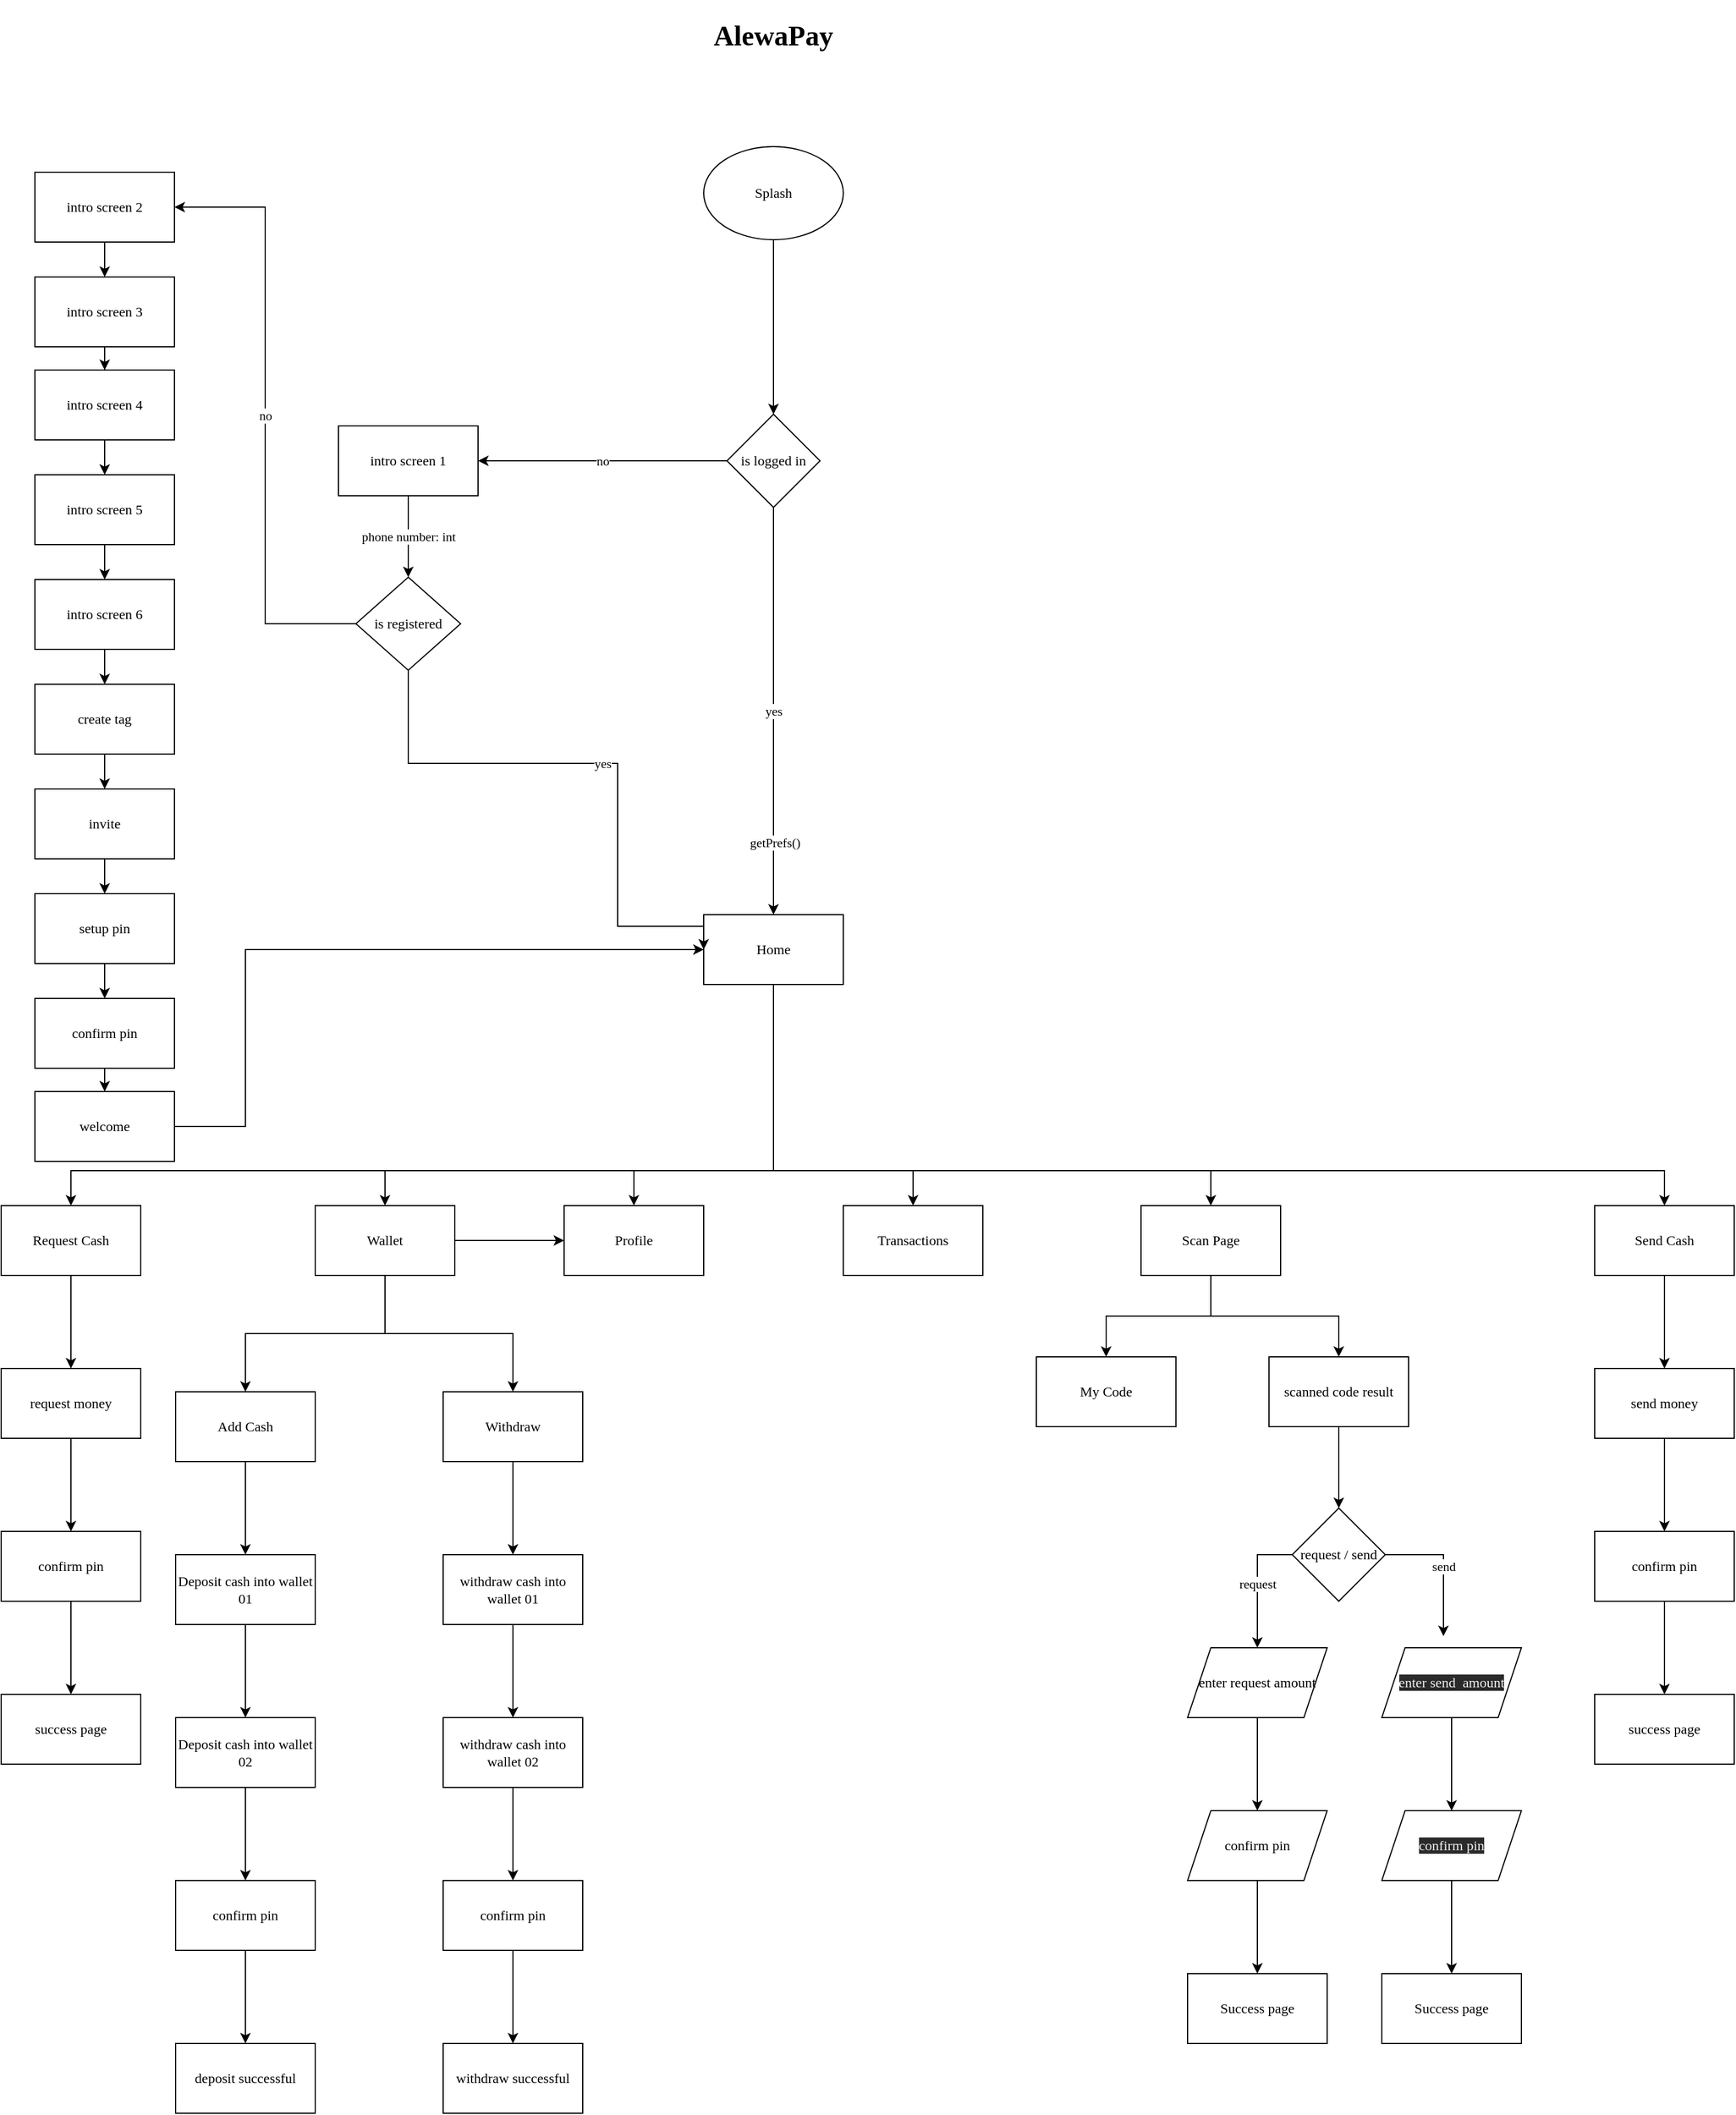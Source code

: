 <mxfile version="15.7.4" type="github">
  <diagram id="QqV_xGDiygs1yG8eiCDC" name="Page-1">
    <mxGraphModel dx="2404" dy="1122" grid="1" gridSize="10" guides="1" tooltips="1" connect="1" arrows="1" fold="1" page="1" pageScale="1" pageWidth="827" pageHeight="1169" background="none" math="0" shadow="0">
      <root>
        <mxCell id="0" />
        <mxCell id="1" parent="0" />
        <mxCell id="-ig2qusyZob2JXvE5IdV-1" value="&lt;h1&gt;&lt;font face=&quot;Poppins&quot; data-font-src=&quot;https://fonts.googleapis.com/css?family=Poppins&quot;&gt;AlewaPay&lt;/font&gt;&lt;/h1&gt;" style="text;html=1;strokeColor=none;fillColor=none;align=center;verticalAlign=middle;whiteSpace=wrap;rounded=0;" vertex="1" parent="1">
          <mxGeometry x="384" y="30" width="60" height="30" as="geometry" />
        </mxCell>
        <mxCell id="-ig2qusyZob2JXvE5IdV-4" style="edgeStyle=orthogonalEdgeStyle;rounded=0;orthogonalLoop=1;jettySize=auto;html=1;entryX=0.5;entryY=0;entryDx=0;entryDy=0;fontFamily=Verdana;" edge="1" parent="1" source="-ig2qusyZob2JXvE5IdV-2" target="-ig2qusyZob2JXvE5IdV-3">
          <mxGeometry relative="1" as="geometry" />
        </mxCell>
        <mxCell id="-ig2qusyZob2JXvE5IdV-2" value="Splash" style="ellipse;whiteSpace=wrap;html=1;fontFamily=Verdana;" vertex="1" parent="1">
          <mxGeometry x="354" y="140" width="120" height="80" as="geometry" />
        </mxCell>
        <mxCell id="-ig2qusyZob2JXvE5IdV-6" value="yes" style="edgeStyle=orthogonalEdgeStyle;rounded=0;orthogonalLoop=1;jettySize=auto;html=1;fontFamily=Verdana;" edge="1" parent="1" source="-ig2qusyZob2JXvE5IdV-3" target="-ig2qusyZob2JXvE5IdV-5">
          <mxGeometry relative="1" as="geometry" />
        </mxCell>
        <mxCell id="-ig2qusyZob2JXvE5IdV-39" value="getPrefs()" style="edgeLabel;html=1;align=center;verticalAlign=middle;resizable=0;points=[];fontFamily=Verdana;" vertex="1" connectable="0" parent="-ig2qusyZob2JXvE5IdV-6">
          <mxGeometry x="0.646" y="1" relative="1" as="geometry">
            <mxPoint as="offset" />
          </mxGeometry>
        </mxCell>
        <mxCell id="-ig2qusyZob2JXvE5IdV-8" value="no" style="edgeStyle=orthogonalEdgeStyle;rounded=0;orthogonalLoop=1;jettySize=auto;html=1;fontFamily=Verdana;" edge="1" parent="1" source="-ig2qusyZob2JXvE5IdV-3" target="-ig2qusyZob2JXvE5IdV-7">
          <mxGeometry relative="1" as="geometry" />
        </mxCell>
        <mxCell id="-ig2qusyZob2JXvE5IdV-3" value="is logged in" style="rhombus;whiteSpace=wrap;html=1;fontFamily=Verdana;" vertex="1" parent="1">
          <mxGeometry x="374" y="370" width="80" height="80" as="geometry" />
        </mxCell>
        <mxCell id="-ig2qusyZob2JXvE5IdV-48" style="edgeStyle=orthogonalEdgeStyle;rounded=0;orthogonalLoop=1;jettySize=auto;html=1;entryX=0.5;entryY=0;entryDx=0;entryDy=0;fontFamily=Verdana;" edge="1" parent="1" source="-ig2qusyZob2JXvE5IdV-5" target="-ig2qusyZob2JXvE5IdV-42">
          <mxGeometry relative="1" as="geometry">
            <Array as="points">
              <mxPoint x="414" y="1020" />
              <mxPoint x="1180" y="1020" />
            </Array>
          </mxGeometry>
        </mxCell>
        <mxCell id="-ig2qusyZob2JXvE5IdV-49" style="edgeStyle=orthogonalEdgeStyle;rounded=0;orthogonalLoop=1;jettySize=auto;html=1;entryX=0.5;entryY=0;entryDx=0;entryDy=0;fontFamily=Verdana;" edge="1" parent="1" source="-ig2qusyZob2JXvE5IdV-5" target="-ig2qusyZob2JXvE5IdV-35">
          <mxGeometry relative="1" as="geometry">
            <Array as="points">
              <mxPoint x="414" y="1020" />
              <mxPoint x="790" y="1020" />
            </Array>
          </mxGeometry>
        </mxCell>
        <mxCell id="-ig2qusyZob2JXvE5IdV-50" style="edgeStyle=orthogonalEdgeStyle;rounded=0;orthogonalLoop=1;jettySize=auto;html=1;fontFamily=Verdana;" edge="1" parent="1" source="-ig2qusyZob2JXvE5IdV-5" target="-ig2qusyZob2JXvE5IdV-34">
          <mxGeometry relative="1" as="geometry">
            <Array as="points">
              <mxPoint x="414" y="1020" />
              <mxPoint x="534" y="1020" />
            </Array>
          </mxGeometry>
        </mxCell>
        <mxCell id="-ig2qusyZob2JXvE5IdV-51" style="edgeStyle=orthogonalEdgeStyle;rounded=0;orthogonalLoop=1;jettySize=auto;html=1;fontFamily=Verdana;" edge="1" parent="1" source="-ig2qusyZob2JXvE5IdV-5" target="-ig2qusyZob2JXvE5IdV-36">
          <mxGeometry relative="1" as="geometry">
            <Array as="points">
              <mxPoint x="414" y="1020" />
              <mxPoint x="294" y="1020" />
            </Array>
          </mxGeometry>
        </mxCell>
        <mxCell id="-ig2qusyZob2JXvE5IdV-52" style="edgeStyle=orthogonalEdgeStyle;rounded=0;orthogonalLoop=1;jettySize=auto;html=1;entryX=0.5;entryY=0;entryDx=0;entryDy=0;fontFamily=Verdana;" edge="1" parent="1" source="-ig2qusyZob2JXvE5IdV-5" target="-ig2qusyZob2JXvE5IdV-33">
          <mxGeometry relative="1" as="geometry">
            <Array as="points">
              <mxPoint x="414" y="1020" />
              <mxPoint x="80" y="1020" />
            </Array>
          </mxGeometry>
        </mxCell>
        <mxCell id="-ig2qusyZob2JXvE5IdV-53" style="edgeStyle=orthogonalEdgeStyle;rounded=0;orthogonalLoop=1;jettySize=auto;html=1;entryX=0.5;entryY=0;entryDx=0;entryDy=0;fontFamily=Verdana;" edge="1" parent="1" source="-ig2qusyZob2JXvE5IdV-5" target="-ig2qusyZob2JXvE5IdV-43">
          <mxGeometry relative="1" as="geometry">
            <Array as="points">
              <mxPoint x="414" y="1020" />
              <mxPoint x="-190" y="1020" />
            </Array>
          </mxGeometry>
        </mxCell>
        <mxCell id="-ig2qusyZob2JXvE5IdV-5" value="Home" style="rounded=0;whiteSpace=wrap;html=1;fontFamily=Verdana;" vertex="1" parent="1">
          <mxGeometry x="354" y="800" width="120" height="60" as="geometry" />
        </mxCell>
        <mxCell id="-ig2qusyZob2JXvE5IdV-10" value="phone number: int" style="edgeStyle=orthogonalEdgeStyle;rounded=0;orthogonalLoop=1;jettySize=auto;html=1;fontFamily=Verdana;" edge="1" parent="1" source="-ig2qusyZob2JXvE5IdV-7" target="-ig2qusyZob2JXvE5IdV-9">
          <mxGeometry relative="1" as="geometry" />
        </mxCell>
        <mxCell id="-ig2qusyZob2JXvE5IdV-7" value="intro screen 1" style="rounded=0;whiteSpace=wrap;html=1;fontFamily=Verdana;" vertex="1" parent="1">
          <mxGeometry x="40" y="380" width="120" height="60" as="geometry" />
        </mxCell>
        <mxCell id="-ig2qusyZob2JXvE5IdV-11" value="yes" style="edgeStyle=orthogonalEdgeStyle;rounded=0;orthogonalLoop=1;jettySize=auto;html=1;entryX=0;entryY=0.5;entryDx=0;entryDy=0;fontFamily=Verdana;" edge="1" parent="1" source="-ig2qusyZob2JXvE5IdV-9" target="-ig2qusyZob2JXvE5IdV-5">
          <mxGeometry relative="1" as="geometry">
            <Array as="points">
              <mxPoint x="100" y="670" />
              <mxPoint x="280" y="670" />
              <mxPoint x="280" y="810" />
              <mxPoint x="354" y="810" />
            </Array>
          </mxGeometry>
        </mxCell>
        <mxCell id="-ig2qusyZob2JXvE5IdV-22" value="no" style="edgeStyle=orthogonalEdgeStyle;rounded=0;orthogonalLoop=1;jettySize=auto;html=1;entryX=1;entryY=0.5;entryDx=0;entryDy=0;fontFamily=Verdana;" edge="1" parent="1" source="-ig2qusyZob2JXvE5IdV-9" target="-ig2qusyZob2JXvE5IdV-12">
          <mxGeometry relative="1" as="geometry" />
        </mxCell>
        <mxCell id="-ig2qusyZob2JXvE5IdV-9" value="is registered" style="rhombus;whiteSpace=wrap;html=1;rounded=0;fontFamily=Verdana;" vertex="1" parent="1">
          <mxGeometry x="55" y="510" width="90" height="80" as="geometry" />
        </mxCell>
        <mxCell id="-ig2qusyZob2JXvE5IdV-23" style="edgeStyle=orthogonalEdgeStyle;rounded=0;orthogonalLoop=1;jettySize=auto;html=1;entryX=0.5;entryY=0;entryDx=0;entryDy=0;fontFamily=Verdana;" edge="1" parent="1" source="-ig2qusyZob2JXvE5IdV-12" target="-ig2qusyZob2JXvE5IdV-13">
          <mxGeometry relative="1" as="geometry" />
        </mxCell>
        <mxCell id="-ig2qusyZob2JXvE5IdV-12" value="intro screen 2" style="rounded=0;whiteSpace=wrap;html=1;fontFamily=Verdana;" vertex="1" parent="1">
          <mxGeometry x="-221" y="162" width="120" height="60" as="geometry" />
        </mxCell>
        <mxCell id="-ig2qusyZob2JXvE5IdV-24" style="edgeStyle=orthogonalEdgeStyle;rounded=0;orthogonalLoop=1;jettySize=auto;html=1;fontFamily=Verdana;" edge="1" parent="1" source="-ig2qusyZob2JXvE5IdV-13" target="-ig2qusyZob2JXvE5IdV-14">
          <mxGeometry relative="1" as="geometry" />
        </mxCell>
        <mxCell id="-ig2qusyZob2JXvE5IdV-13" value="intro screen 3" style="rounded=0;whiteSpace=wrap;html=1;fontFamily=Verdana;" vertex="1" parent="1">
          <mxGeometry x="-221" y="252" width="120" height="60" as="geometry" />
        </mxCell>
        <mxCell id="-ig2qusyZob2JXvE5IdV-25" style="edgeStyle=orthogonalEdgeStyle;rounded=0;orthogonalLoop=1;jettySize=auto;html=1;fontFamily=Verdana;" edge="1" parent="1" source="-ig2qusyZob2JXvE5IdV-14" target="-ig2qusyZob2JXvE5IdV-15">
          <mxGeometry relative="1" as="geometry" />
        </mxCell>
        <mxCell id="-ig2qusyZob2JXvE5IdV-14" value="intro screen 4" style="rounded=0;whiteSpace=wrap;html=1;fontFamily=Verdana;" vertex="1" parent="1">
          <mxGeometry x="-221" y="332" width="120" height="60" as="geometry" />
        </mxCell>
        <mxCell id="-ig2qusyZob2JXvE5IdV-26" style="edgeStyle=orthogonalEdgeStyle;rounded=0;orthogonalLoop=1;jettySize=auto;html=1;fontFamily=Verdana;" edge="1" parent="1" source="-ig2qusyZob2JXvE5IdV-15" target="-ig2qusyZob2JXvE5IdV-16">
          <mxGeometry relative="1" as="geometry" />
        </mxCell>
        <mxCell id="-ig2qusyZob2JXvE5IdV-15" value="intro screen 5" style="rounded=0;whiteSpace=wrap;html=1;fontFamily=Verdana;" vertex="1" parent="1">
          <mxGeometry x="-221" y="422" width="120" height="60" as="geometry" />
        </mxCell>
        <mxCell id="-ig2qusyZob2JXvE5IdV-27" style="edgeStyle=orthogonalEdgeStyle;rounded=0;orthogonalLoop=1;jettySize=auto;html=1;fontFamily=Verdana;" edge="1" parent="1" source="-ig2qusyZob2JXvE5IdV-16" target="-ig2qusyZob2JXvE5IdV-17">
          <mxGeometry relative="1" as="geometry" />
        </mxCell>
        <mxCell id="-ig2qusyZob2JXvE5IdV-16" value="intro screen 6" style="rounded=0;whiteSpace=wrap;html=1;fontFamily=Verdana;" vertex="1" parent="1">
          <mxGeometry x="-221" y="512" width="120" height="60" as="geometry" />
        </mxCell>
        <mxCell id="-ig2qusyZob2JXvE5IdV-28" style="edgeStyle=orthogonalEdgeStyle;rounded=0;orthogonalLoop=1;jettySize=auto;html=1;fontFamily=Verdana;" edge="1" parent="1" source="-ig2qusyZob2JXvE5IdV-17" target="-ig2qusyZob2JXvE5IdV-18">
          <mxGeometry relative="1" as="geometry" />
        </mxCell>
        <mxCell id="-ig2qusyZob2JXvE5IdV-17" value="create tag" style="rounded=0;whiteSpace=wrap;html=1;fontFamily=Verdana;" vertex="1" parent="1">
          <mxGeometry x="-221" y="602" width="120" height="60" as="geometry" />
        </mxCell>
        <mxCell id="-ig2qusyZob2JXvE5IdV-29" style="edgeStyle=orthogonalEdgeStyle;rounded=0;orthogonalLoop=1;jettySize=auto;html=1;fontFamily=Verdana;" edge="1" parent="1" source="-ig2qusyZob2JXvE5IdV-18" target="-ig2qusyZob2JXvE5IdV-19">
          <mxGeometry relative="1" as="geometry" />
        </mxCell>
        <mxCell id="-ig2qusyZob2JXvE5IdV-18" value="invite" style="rounded=0;whiteSpace=wrap;html=1;fontFamily=Verdana;" vertex="1" parent="1">
          <mxGeometry x="-221" y="692" width="120" height="60" as="geometry" />
        </mxCell>
        <mxCell id="-ig2qusyZob2JXvE5IdV-30" style="edgeStyle=orthogonalEdgeStyle;rounded=0;orthogonalLoop=1;jettySize=auto;html=1;fontFamily=Verdana;" edge="1" parent="1" source="-ig2qusyZob2JXvE5IdV-19" target="-ig2qusyZob2JXvE5IdV-20">
          <mxGeometry relative="1" as="geometry" />
        </mxCell>
        <mxCell id="-ig2qusyZob2JXvE5IdV-19" value="setup pin" style="rounded=0;whiteSpace=wrap;html=1;fontFamily=Verdana;" vertex="1" parent="1">
          <mxGeometry x="-221" y="782" width="120" height="60" as="geometry" />
        </mxCell>
        <mxCell id="-ig2qusyZob2JXvE5IdV-31" style="edgeStyle=orthogonalEdgeStyle;rounded=0;orthogonalLoop=1;jettySize=auto;html=1;fontFamily=Verdana;" edge="1" parent="1" source="-ig2qusyZob2JXvE5IdV-20" target="-ig2qusyZob2JXvE5IdV-21">
          <mxGeometry relative="1" as="geometry" />
        </mxCell>
        <mxCell id="-ig2qusyZob2JXvE5IdV-20" value="confirm pin" style="rounded=0;whiteSpace=wrap;html=1;fontFamily=Verdana;" vertex="1" parent="1">
          <mxGeometry x="-221" y="872" width="120" height="60" as="geometry" />
        </mxCell>
        <mxCell id="-ig2qusyZob2JXvE5IdV-32" style="edgeStyle=orthogonalEdgeStyle;rounded=0;orthogonalLoop=1;jettySize=auto;html=1;entryX=0;entryY=0.5;entryDx=0;entryDy=0;fontFamily=Verdana;" edge="1" parent="1" source="-ig2qusyZob2JXvE5IdV-21" target="-ig2qusyZob2JXvE5IdV-5">
          <mxGeometry relative="1" as="geometry">
            <Array as="points">
              <mxPoint x="-40" y="982" />
              <mxPoint x="-40" y="830" />
            </Array>
          </mxGeometry>
        </mxCell>
        <mxCell id="-ig2qusyZob2JXvE5IdV-21" value="welcome" style="rounded=0;whiteSpace=wrap;html=1;fontFamily=Verdana;" vertex="1" parent="1">
          <mxGeometry x="-221" y="952" width="120" height="60" as="geometry" />
        </mxCell>
        <mxCell id="-ig2qusyZob2JXvE5IdV-44" style="edgeStyle=orthogonalEdgeStyle;rounded=0;orthogonalLoop=1;jettySize=auto;html=1;fontFamily=Verdana;" edge="1" parent="1" source="-ig2qusyZob2JXvE5IdV-33" target="-ig2qusyZob2JXvE5IdV-40">
          <mxGeometry relative="1" as="geometry" />
        </mxCell>
        <mxCell id="-ig2qusyZob2JXvE5IdV-45" style="edgeStyle=orthogonalEdgeStyle;rounded=0;orthogonalLoop=1;jettySize=auto;html=1;fontFamily=Verdana;" edge="1" parent="1" source="-ig2qusyZob2JXvE5IdV-33" target="-ig2qusyZob2JXvE5IdV-41">
          <mxGeometry relative="1" as="geometry" />
        </mxCell>
        <mxCell id="-ig2qusyZob2JXvE5IdV-108" style="edgeStyle=orthogonalEdgeStyle;rounded=0;orthogonalLoop=1;jettySize=auto;html=1;fontFamily=Verdana;" edge="1" parent="1" source="-ig2qusyZob2JXvE5IdV-33" target="-ig2qusyZob2JXvE5IdV-36">
          <mxGeometry relative="1" as="geometry" />
        </mxCell>
        <mxCell id="-ig2qusyZob2JXvE5IdV-33" value="Wallet" style="rounded=0;whiteSpace=wrap;html=1;fontFamily=Verdana;" vertex="1" parent="1">
          <mxGeometry x="20" y="1050" width="120" height="60" as="geometry" />
        </mxCell>
        <mxCell id="-ig2qusyZob2JXvE5IdV-34" value="Transactions" style="rounded=0;whiteSpace=wrap;html=1;fontFamily=Verdana;" vertex="1" parent="1">
          <mxGeometry x="474" y="1050" width="120" height="60" as="geometry" />
        </mxCell>
        <mxCell id="-ig2qusyZob2JXvE5IdV-83" value="" style="edgeStyle=orthogonalEdgeStyle;rounded=0;orthogonalLoop=1;jettySize=auto;html=1;fontFamily=Verdana;" edge="1" parent="1" source="-ig2qusyZob2JXvE5IdV-35" target="-ig2qusyZob2JXvE5IdV-82">
          <mxGeometry relative="1" as="geometry" />
        </mxCell>
        <mxCell id="-ig2qusyZob2JXvE5IdV-107" style="edgeStyle=orthogonalEdgeStyle;rounded=0;orthogonalLoop=1;jettySize=auto;html=1;fontFamily=Verdana;" edge="1" parent="1" source="-ig2qusyZob2JXvE5IdV-35" target="-ig2qusyZob2JXvE5IdV-106">
          <mxGeometry relative="1" as="geometry" />
        </mxCell>
        <mxCell id="-ig2qusyZob2JXvE5IdV-35" value="Scan Page" style="rounded=0;whiteSpace=wrap;html=1;fontFamily=Verdana;" vertex="1" parent="1">
          <mxGeometry x="730" y="1050" width="120" height="60" as="geometry" />
        </mxCell>
        <mxCell id="-ig2qusyZob2JXvE5IdV-36" value="Profile" style="rounded=0;whiteSpace=wrap;html=1;fontFamily=Verdana;" vertex="1" parent="1">
          <mxGeometry x="234" y="1050" width="120" height="60" as="geometry" />
        </mxCell>
        <mxCell id="-ig2qusyZob2JXvE5IdV-47" value="" style="edgeStyle=orthogonalEdgeStyle;rounded=0;orthogonalLoop=1;jettySize=auto;html=1;fontFamily=Verdana;" edge="1" parent="1" source="-ig2qusyZob2JXvE5IdV-40" target="-ig2qusyZob2JXvE5IdV-46">
          <mxGeometry relative="1" as="geometry" />
        </mxCell>
        <mxCell id="-ig2qusyZob2JXvE5IdV-40" value="Add Cash" style="rounded=0;whiteSpace=wrap;html=1;fontFamily=Verdana;" vertex="1" parent="1">
          <mxGeometry x="-100" y="1210" width="120" height="60" as="geometry" />
        </mxCell>
        <mxCell id="-ig2qusyZob2JXvE5IdV-69" style="edgeStyle=orthogonalEdgeStyle;rounded=0;orthogonalLoop=1;jettySize=auto;html=1;entryX=0.5;entryY=0;entryDx=0;entryDy=0;fontFamily=Verdana;" edge="1" parent="1" source="-ig2qusyZob2JXvE5IdV-41" target="-ig2qusyZob2JXvE5IdV-63">
          <mxGeometry relative="1" as="geometry" />
        </mxCell>
        <mxCell id="-ig2qusyZob2JXvE5IdV-41" value="Withdraw" style="rounded=0;whiteSpace=wrap;html=1;fontFamily=Verdana;" vertex="1" parent="1">
          <mxGeometry x="130" y="1210" width="120" height="60" as="geometry" />
        </mxCell>
        <mxCell id="-ig2qusyZob2JXvE5IdV-71" value="" style="edgeStyle=orthogonalEdgeStyle;rounded=0;orthogonalLoop=1;jettySize=auto;html=1;fontFamily=Verdana;" edge="1" parent="1" source="-ig2qusyZob2JXvE5IdV-42" target="-ig2qusyZob2JXvE5IdV-70">
          <mxGeometry relative="1" as="geometry" />
        </mxCell>
        <mxCell id="-ig2qusyZob2JXvE5IdV-42" value="Send Cash" style="rounded=0;whiteSpace=wrap;html=1;fontFamily=Verdana;" vertex="1" parent="1">
          <mxGeometry x="1120" y="1050" width="120" height="60" as="geometry" />
        </mxCell>
        <mxCell id="-ig2qusyZob2JXvE5IdV-77" value="" style="edgeStyle=orthogonalEdgeStyle;rounded=0;orthogonalLoop=1;jettySize=auto;html=1;fontFamily=Verdana;" edge="1" parent="1" source="-ig2qusyZob2JXvE5IdV-43" target="-ig2qusyZob2JXvE5IdV-76">
          <mxGeometry relative="1" as="geometry" />
        </mxCell>
        <mxCell id="-ig2qusyZob2JXvE5IdV-43" value="Request Cash" style="rounded=0;whiteSpace=wrap;html=1;fontFamily=Verdana;" vertex="1" parent="1">
          <mxGeometry x="-250" y="1050" width="120" height="60" as="geometry" />
        </mxCell>
        <mxCell id="-ig2qusyZob2JXvE5IdV-55" value="" style="edgeStyle=orthogonalEdgeStyle;rounded=0;orthogonalLoop=1;jettySize=auto;html=1;fontFamily=Verdana;" edge="1" parent="1" source="-ig2qusyZob2JXvE5IdV-46" target="-ig2qusyZob2JXvE5IdV-54">
          <mxGeometry relative="1" as="geometry" />
        </mxCell>
        <mxCell id="-ig2qusyZob2JXvE5IdV-46" value="Deposit cash into wallet 01" style="whiteSpace=wrap;html=1;rounded=0;fontFamily=Verdana;" vertex="1" parent="1">
          <mxGeometry x="-100" y="1350" width="120" height="60" as="geometry" />
        </mxCell>
        <mxCell id="-ig2qusyZob2JXvE5IdV-57" value="" style="edgeStyle=orthogonalEdgeStyle;rounded=0;orthogonalLoop=1;jettySize=auto;html=1;fontFamily=Verdana;" edge="1" parent="1" source="-ig2qusyZob2JXvE5IdV-54" target="-ig2qusyZob2JXvE5IdV-56">
          <mxGeometry relative="1" as="geometry" />
        </mxCell>
        <mxCell id="-ig2qusyZob2JXvE5IdV-54" value="Deposit cash into wallet 02" style="whiteSpace=wrap;html=1;rounded=0;fontFamily=Verdana;" vertex="1" parent="1">
          <mxGeometry x="-100" y="1490" width="120" height="60" as="geometry" />
        </mxCell>
        <mxCell id="-ig2qusyZob2JXvE5IdV-59" value="" style="edgeStyle=orthogonalEdgeStyle;rounded=0;orthogonalLoop=1;jettySize=auto;html=1;fontFamily=Verdana;" edge="1" parent="1" source="-ig2qusyZob2JXvE5IdV-56" target="-ig2qusyZob2JXvE5IdV-58">
          <mxGeometry relative="1" as="geometry" />
        </mxCell>
        <mxCell id="-ig2qusyZob2JXvE5IdV-56" value="confirm pin" style="whiteSpace=wrap;html=1;rounded=0;fontFamily=Verdana;" vertex="1" parent="1">
          <mxGeometry x="-100" y="1630" width="120" height="60" as="geometry" />
        </mxCell>
        <mxCell id="-ig2qusyZob2JXvE5IdV-58" value="deposit successful" style="whiteSpace=wrap;html=1;rounded=0;fontFamily=Verdana;" vertex="1" parent="1">
          <mxGeometry x="-100" y="1770" width="120" height="60" as="geometry" />
        </mxCell>
        <mxCell id="-ig2qusyZob2JXvE5IdV-62" value="" style="edgeStyle=orthogonalEdgeStyle;rounded=0;orthogonalLoop=1;jettySize=auto;html=1;fontFamily=Verdana;" edge="1" parent="1" source="-ig2qusyZob2JXvE5IdV-63" target="-ig2qusyZob2JXvE5IdV-65">
          <mxGeometry relative="1" as="geometry" />
        </mxCell>
        <mxCell id="-ig2qusyZob2JXvE5IdV-63" value="withdraw cash into wallet 01" style="whiteSpace=wrap;html=1;rounded=0;fontFamily=Verdana;" vertex="1" parent="1">
          <mxGeometry x="130" y="1350" width="120" height="60" as="geometry" />
        </mxCell>
        <mxCell id="-ig2qusyZob2JXvE5IdV-64" value="" style="edgeStyle=orthogonalEdgeStyle;rounded=0;orthogonalLoop=1;jettySize=auto;html=1;fontFamily=Verdana;" edge="1" parent="1" source="-ig2qusyZob2JXvE5IdV-65" target="-ig2qusyZob2JXvE5IdV-67">
          <mxGeometry relative="1" as="geometry" />
        </mxCell>
        <mxCell id="-ig2qusyZob2JXvE5IdV-65" value="withdraw cash into wallet 02" style="whiteSpace=wrap;html=1;rounded=0;fontFamily=Verdana;" vertex="1" parent="1">
          <mxGeometry x="130" y="1490" width="120" height="60" as="geometry" />
        </mxCell>
        <mxCell id="-ig2qusyZob2JXvE5IdV-66" value="" style="edgeStyle=orthogonalEdgeStyle;rounded=0;orthogonalLoop=1;jettySize=auto;html=1;fontFamily=Verdana;" edge="1" parent="1" source="-ig2qusyZob2JXvE5IdV-67" target="-ig2qusyZob2JXvE5IdV-68">
          <mxGeometry relative="1" as="geometry" />
        </mxCell>
        <mxCell id="-ig2qusyZob2JXvE5IdV-67" value="confirm pin" style="whiteSpace=wrap;html=1;rounded=0;fontFamily=Verdana;" vertex="1" parent="1">
          <mxGeometry x="130" y="1630" width="120" height="60" as="geometry" />
        </mxCell>
        <mxCell id="-ig2qusyZob2JXvE5IdV-68" value="withdraw successful" style="whiteSpace=wrap;html=1;rounded=0;fontFamily=Verdana;" vertex="1" parent="1">
          <mxGeometry x="130" y="1770" width="120" height="60" as="geometry" />
        </mxCell>
        <mxCell id="-ig2qusyZob2JXvE5IdV-73" value="" style="edgeStyle=orthogonalEdgeStyle;rounded=0;orthogonalLoop=1;jettySize=auto;html=1;fontFamily=Verdana;" edge="1" parent="1" source="-ig2qusyZob2JXvE5IdV-70" target="-ig2qusyZob2JXvE5IdV-72">
          <mxGeometry relative="1" as="geometry" />
        </mxCell>
        <mxCell id="-ig2qusyZob2JXvE5IdV-70" value="send money" style="whiteSpace=wrap;html=1;rounded=0;fontFamily=Verdana;" vertex="1" parent="1">
          <mxGeometry x="1120" y="1190" width="120" height="60" as="geometry" />
        </mxCell>
        <mxCell id="-ig2qusyZob2JXvE5IdV-75" value="" style="edgeStyle=orthogonalEdgeStyle;rounded=0;orthogonalLoop=1;jettySize=auto;html=1;fontFamily=Verdana;" edge="1" parent="1" source="-ig2qusyZob2JXvE5IdV-72" target="-ig2qusyZob2JXvE5IdV-74">
          <mxGeometry relative="1" as="geometry" />
        </mxCell>
        <mxCell id="-ig2qusyZob2JXvE5IdV-72" value="confirm pin" style="whiteSpace=wrap;html=1;rounded=0;fontFamily=Verdana;" vertex="1" parent="1">
          <mxGeometry x="1120" y="1330" width="120" height="60" as="geometry" />
        </mxCell>
        <mxCell id="-ig2qusyZob2JXvE5IdV-74" value="success page" style="whiteSpace=wrap;html=1;rounded=0;fontFamily=Verdana;" vertex="1" parent="1">
          <mxGeometry x="1120" y="1470" width="120" height="60" as="geometry" />
        </mxCell>
        <mxCell id="-ig2qusyZob2JXvE5IdV-79" value="" style="edgeStyle=orthogonalEdgeStyle;rounded=0;orthogonalLoop=1;jettySize=auto;html=1;fontFamily=Verdana;" edge="1" parent="1" source="-ig2qusyZob2JXvE5IdV-76" target="-ig2qusyZob2JXvE5IdV-78">
          <mxGeometry relative="1" as="geometry" />
        </mxCell>
        <mxCell id="-ig2qusyZob2JXvE5IdV-76" value="request money" style="whiteSpace=wrap;html=1;rounded=0;fontFamily=Verdana;" vertex="1" parent="1">
          <mxGeometry x="-250" y="1190" width="120" height="60" as="geometry" />
        </mxCell>
        <mxCell id="-ig2qusyZob2JXvE5IdV-81" value="" style="edgeStyle=orthogonalEdgeStyle;rounded=0;orthogonalLoop=1;jettySize=auto;html=1;fontFamily=Verdana;" edge="1" parent="1" source="-ig2qusyZob2JXvE5IdV-78" target="-ig2qusyZob2JXvE5IdV-80">
          <mxGeometry relative="1" as="geometry" />
        </mxCell>
        <mxCell id="-ig2qusyZob2JXvE5IdV-78" value="confirm pin" style="whiteSpace=wrap;html=1;rounded=0;fontFamily=Verdana;" vertex="1" parent="1">
          <mxGeometry x="-250" y="1330" width="120" height="60" as="geometry" />
        </mxCell>
        <mxCell id="-ig2qusyZob2JXvE5IdV-80" value="success page" style="whiteSpace=wrap;html=1;rounded=0;fontFamily=Verdana;" vertex="1" parent="1">
          <mxGeometry x="-250" y="1470" width="120" height="60" as="geometry" />
        </mxCell>
        <mxCell id="-ig2qusyZob2JXvE5IdV-87" value="" style="edgeStyle=orthogonalEdgeStyle;rounded=0;orthogonalLoop=1;jettySize=auto;html=1;fontFamily=Verdana;" edge="1" parent="1" source="-ig2qusyZob2JXvE5IdV-82" target="-ig2qusyZob2JXvE5IdV-86">
          <mxGeometry relative="1" as="geometry" />
        </mxCell>
        <mxCell id="-ig2qusyZob2JXvE5IdV-82" value="scanned code result" style="whiteSpace=wrap;html=1;rounded=0;fontFamily=Verdana;" vertex="1" parent="1">
          <mxGeometry x="840" y="1180" width="120" height="60" as="geometry" />
        </mxCell>
        <mxCell id="-ig2qusyZob2JXvE5IdV-91" value="request" style="edgeStyle=orthogonalEdgeStyle;rounded=0;orthogonalLoop=1;jettySize=auto;html=1;entryX=0.5;entryY=0;entryDx=0;entryDy=0;fontFamily=Verdana;" edge="1" parent="1" source="-ig2qusyZob2JXvE5IdV-86" target="-ig2qusyZob2JXvE5IdV-95">
          <mxGeometry relative="1" as="geometry">
            <mxPoint x="830" y="1420" as="targetPoint" />
            <Array as="points">
              <mxPoint x="830" y="1350" />
            </Array>
          </mxGeometry>
        </mxCell>
        <mxCell id="-ig2qusyZob2JXvE5IdV-92" value="send" style="edgeStyle=orthogonalEdgeStyle;rounded=0;orthogonalLoop=1;jettySize=auto;html=1;fontFamily=Verdana;entryX=0.5;entryY=0;entryDx=0;entryDy=0;" edge="1" parent="1" source="-ig2qusyZob2JXvE5IdV-86">
          <mxGeometry relative="1" as="geometry">
            <mxPoint x="990" y="1420" as="targetPoint" />
            <Array as="points">
              <mxPoint x="990" y="1350" />
            </Array>
          </mxGeometry>
        </mxCell>
        <mxCell id="-ig2qusyZob2JXvE5IdV-86" value="request / send" style="rhombus;whiteSpace=wrap;html=1;rounded=0;fontFamily=Verdana;" vertex="1" parent="1">
          <mxGeometry x="860" y="1310" width="80" height="80" as="geometry" />
        </mxCell>
        <mxCell id="-ig2qusyZob2JXvE5IdV-99" value="" style="edgeStyle=orthogonalEdgeStyle;rounded=0;orthogonalLoop=1;jettySize=auto;html=1;fontFamily=Verdana;" edge="1" parent="1" source="-ig2qusyZob2JXvE5IdV-95" target="-ig2qusyZob2JXvE5IdV-98">
          <mxGeometry relative="1" as="geometry" />
        </mxCell>
        <mxCell id="-ig2qusyZob2JXvE5IdV-95" value="&lt;span&gt;enter request amount&lt;/span&gt;" style="shape=parallelogram;perimeter=parallelogramPerimeter;whiteSpace=wrap;html=1;fixedSize=1;fontFamily=Verdana;" vertex="1" parent="1">
          <mxGeometry x="770" y="1430" width="120" height="60" as="geometry" />
        </mxCell>
        <mxCell id="-ig2qusyZob2JXvE5IdV-101" value="" style="edgeStyle=orthogonalEdgeStyle;rounded=0;orthogonalLoop=1;jettySize=auto;html=1;fontFamily=Verdana;" edge="1" parent="1" source="-ig2qusyZob2JXvE5IdV-97" target="-ig2qusyZob2JXvE5IdV-100">
          <mxGeometry relative="1" as="geometry" />
        </mxCell>
        <mxCell id="-ig2qusyZob2JXvE5IdV-97" value="&lt;span style=&quot;color: rgb(240 , 240 , 240) ; font-family: &amp;#34;verdana&amp;#34; ; font-size: 12px ; font-style: normal ; font-weight: normal ; letter-spacing: normal ; text-align: center ; text-indent: 0px ; text-transform: none ; word-spacing: 0px ; background-color: rgb(42 , 42 , 42) ; text-decoration: none ; display: inline ; float: none&quot;&gt;enter send &amp;nbsp;amount&lt;br&gt;&lt;/span&gt;" style="shape=parallelogram;perimeter=parallelogramPerimeter;whiteSpace=wrap;html=1;fixedSize=1;fontFamily=Verdana;" vertex="1" parent="1">
          <mxGeometry x="937" y="1430" width="120" height="60" as="geometry" />
        </mxCell>
        <mxCell id="-ig2qusyZob2JXvE5IdV-103" value="" style="edgeStyle=orthogonalEdgeStyle;rounded=0;orthogonalLoop=1;jettySize=auto;html=1;fontFamily=Verdana;" edge="1" parent="1" source="-ig2qusyZob2JXvE5IdV-98" target="-ig2qusyZob2JXvE5IdV-102">
          <mxGeometry relative="1" as="geometry" />
        </mxCell>
        <mxCell id="-ig2qusyZob2JXvE5IdV-98" value="confirm pin" style="shape=parallelogram;perimeter=parallelogramPerimeter;whiteSpace=wrap;html=1;fixedSize=1;fontFamily=Verdana;" vertex="1" parent="1">
          <mxGeometry x="770" y="1570" width="120" height="60" as="geometry" />
        </mxCell>
        <mxCell id="-ig2qusyZob2JXvE5IdV-105" value="" style="edgeStyle=orthogonalEdgeStyle;rounded=0;orthogonalLoop=1;jettySize=auto;html=1;fontFamily=Verdana;" edge="1" parent="1" source="-ig2qusyZob2JXvE5IdV-100" target="-ig2qusyZob2JXvE5IdV-104">
          <mxGeometry relative="1" as="geometry" />
        </mxCell>
        <mxCell id="-ig2qusyZob2JXvE5IdV-100" value="&lt;span style=&quot;color: rgb(240 , 240 , 240) ; font-family: &amp;#34;verdana&amp;#34; ; font-size: 12px ; font-style: normal ; font-weight: normal ; letter-spacing: normal ; text-align: center ; text-indent: 0px ; text-transform: none ; word-spacing: 0px ; background-color: rgb(42 , 42 , 42) ; text-decoration: none ; display: inline ; float: none&quot;&gt;confirm pin&lt;br&gt;&lt;/span&gt;" style="shape=parallelogram;perimeter=parallelogramPerimeter;whiteSpace=wrap;html=1;fixedSize=1;fontFamily=Verdana;" vertex="1" parent="1">
          <mxGeometry x="937" y="1570" width="120" height="60" as="geometry" />
        </mxCell>
        <mxCell id="-ig2qusyZob2JXvE5IdV-102" value="Success page" style="whiteSpace=wrap;html=1;fontFamily=Verdana;" vertex="1" parent="1">
          <mxGeometry x="770" y="1710" width="120" height="60" as="geometry" />
        </mxCell>
        <mxCell id="-ig2qusyZob2JXvE5IdV-104" value="Success page" style="whiteSpace=wrap;html=1;fontFamily=Verdana;" vertex="1" parent="1">
          <mxGeometry x="937" y="1710" width="120" height="60" as="geometry" />
        </mxCell>
        <mxCell id="-ig2qusyZob2JXvE5IdV-106" value="My Code" style="rounded=0;whiteSpace=wrap;html=1;fontFamily=Verdana;" vertex="1" parent="1">
          <mxGeometry x="640" y="1180" width="120" height="60" as="geometry" />
        </mxCell>
      </root>
    </mxGraphModel>
  </diagram>
</mxfile>
